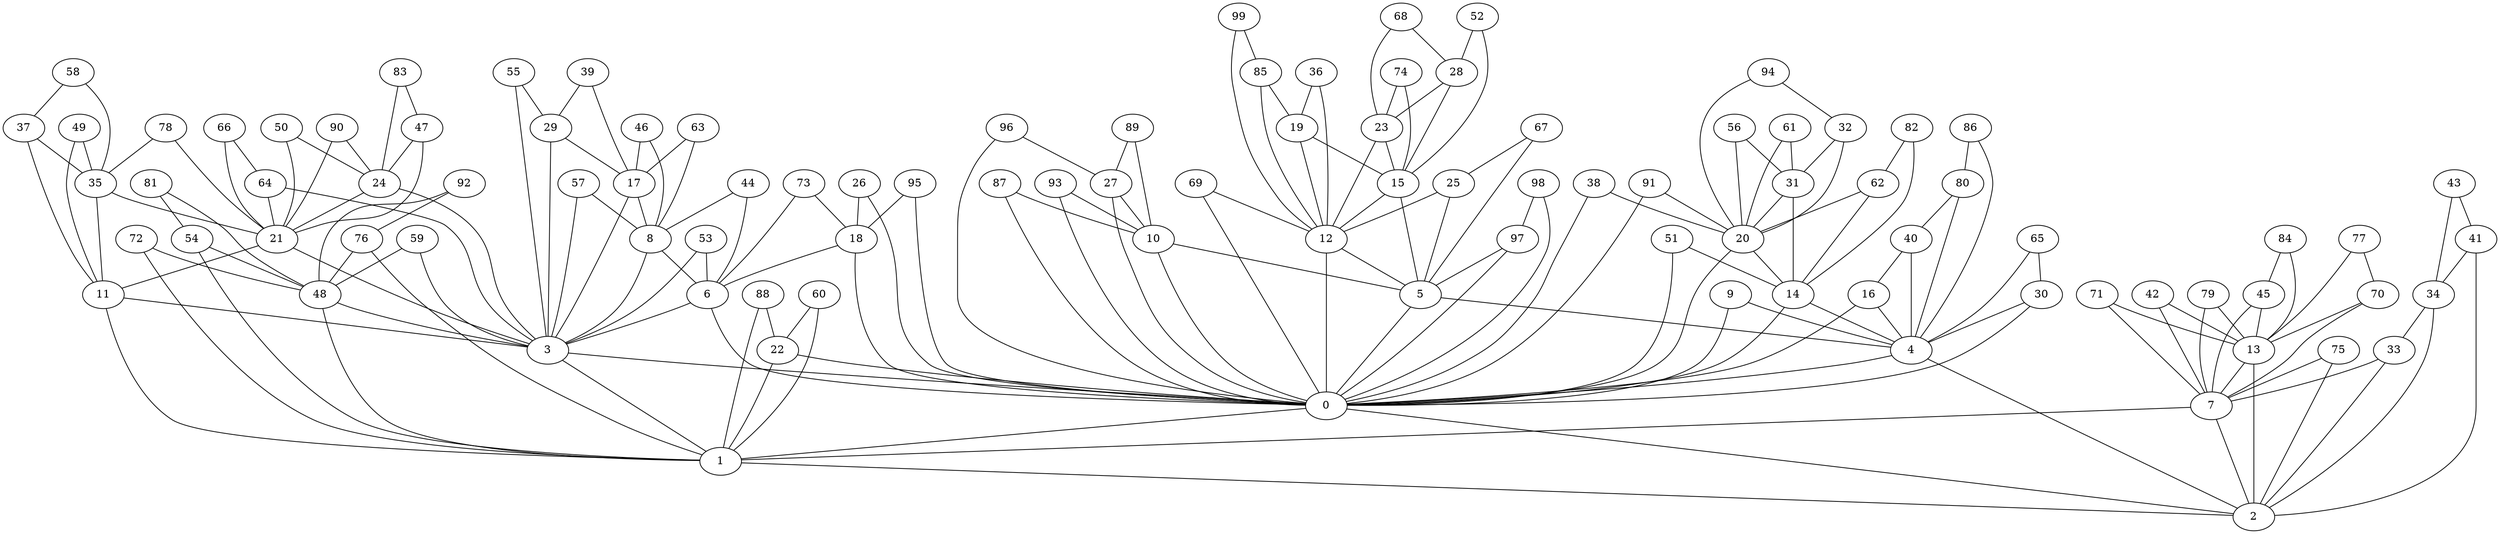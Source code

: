 graph G {
"0";
"1";
"2";
"3";
"4";
"5";
"6";
"7";
"8";
"9";
"10";
"11";
"12";
"13";
"14";
"15";
"16";
"17";
"18";
"19";
"20";
"21";
"22";
"23";
"24";
"25";
"26";
"27";
"28";
"29";
"30";
"31";
"32";
"33";
"34";
"35";
"36";
"37";
"38";
"39";
"40";
"41";
"42";
"43";
"44";
"45";
"46";
"47";
"48";
"49";
"50";
"51";
"52";
"53";
"54";
"55";
"56";
"57";
"58";
"59";
"60";
"61";
"62";
"63";
"64";
"65";
"66";
"67";
"68";
"69";
"70";
"71";
"72";
"73";
"74";
"75";
"76";
"77";
"78";
"79";
"80";
"81";
"82";
"83";
"84";
"85";
"86";
"87";
"88";
"89";
"90";
"91";
"92";
"93";
"94";
"95";
"96";
"97";
"98";
"99";
    "96" -- "27";
    "65" -- "30";
    "47" -- "21";
    "41" -- "2";
    "20" -- "0";
    "44" -- "8";
    "63" -- "8";
    "74" -- "15";
    "70" -- "13";
    "10" -- "0";
    "42" -- "7";
    "58" -- "35";
    "11" -- "1";
    "46" -- "17";
    "98" -- "0";
    "24" -- "3";
    "31" -- "14";
    "45" -- "13";
    "59" -- "48";
    "4" -- "0";
    "44" -- "6";
    "97" -- "5";
    "78" -- "21";
    "54" -- "1";
    "5" -- "4";
    "64" -- "3";
    "16" -- "4";
    "32" -- "20";
    "69" -- "12";
    "21" -- "11";
    "30" -- "0";
    "75" -- "7";
    "0" -- "1";
    "34" -- "33";
    "57" -- "8";
    "41" -- "34";
    "39" -- "17";
    "28" -- "23";
    "52" -- "15";
    "93" -- "0";
    "66" -- "64";
    "24" -- "21";
    "85" -- "19";
    "85" -- "12";
    "27" -- "0";
    "83" -- "24";
    "90" -- "21";
    "88" -- "22";
    "14" -- "0";
    "29" -- "17";
    "79" -- "13";
    "11" -- "3";
    "35" -- "11";
    "26" -- "18";
    "99" -- "85";
    "36" -- "12";
    "60" -- "1";
    "84" -- "45";
    "17" -- "3";
    "87" -- "0";
    "67" -- "5";
    "23" -- "15";
    "55" -- "3";
    "50" -- "21";
    "43" -- "41";
    "56" -- "31";
    "6" -- "3";
    "94" -- "32";
    "68" -- "23";
    "73" -- "6";
    "68" -- "28";
    "31" -- "20";
    "18" -- "0";
    "71" -- "7";
    "90" -- "24";
    "5" -- "0";
    "7" -- "2";
    "96" -- "0";
    "10" -- "5";
    "82" -- "14";
    "94" -- "20";
    "33" -- "2";
    "28" -- "15";
    "54" -- "48";
    "55" -- "29";
    "83" -- "47";
    "23" -- "12";
    "82" -- "62";
    "0" -- "2";
    "81" -- "48";
    "88" -- "1";
    "3" -- "1";
    "50" -- "24";
    "64" -- "21";
    "56" -- "20";
    "48" -- "1";
    "21" -- "3";
    "80" -- "4";
    "38" -- "20";
    "34" -- "2";
    "87" -- "10";
    "19" -- "15";
    "80" -- "40";
    "59" -- "3";
    "39" -- "29";
    "33" -- "7";
    "51" -- "14";
    "81" -- "54";
    "43" -- "34";
    "75" -- "2";
    "47" -- "24";
    "61" -- "20";
    "86" -- "80";
    "13" -- "2";
    "72" -- "1";
    "93" -- "10";
    "22" -- "0";
    "46" -- "8";
    "18" -- "6";
    "91" -- "0";
    "72" -- "48";
    "25" -- "12";
    "12" -- "0";
    "49" -- "35";
    "8" -- "6";
    "40" -- "4";
    "70" -- "7";
    "13" -- "7";
    "19" -- "12";
    "53" -- "3";
    "6" -- "0";
    "71" -- "13";
    "73" -- "18";
    "7" -- "1";
    "9" -- "0";
    "84" -- "13";
    "65" -- "4";
    "4" -- "2";
    "78" -- "35";
    "97" -- "0";
    "49" -- "11";
    "74" -- "23";
    "35" -- "21";
    "16" -- "0";
    "69" -- "0";
    "48" -- "3";
    "3" -- "0";
    "67" -- "25";
    "32" -- "31";
    "99" -- "12";
    "37" -- "35";
    "1" -- "2";
    "61" -- "31";
    "9" -- "4";
    "76" -- "1";
    "12" -- "5";
    "36" -- "19";
    "89" -- "10";
    "63" -- "17";
    "25" -- "5";
    "52" -- "28";
    "27" -- "10";
    "95" -- "0";
    "92" -- "76";
    "76" -- "48";
    "77" -- "13";
    "37" -- "11";
    "51" -- "0";
    "40" -- "16";
    "45" -- "7";
    "14" -- "4";
    "62" -- "20";
    "66" -- "21";
    "38" -- "0";
    "15" -- "5";
    "58" -- "37";
    "86" -- "4";
    "17" -- "8";
    "20" -- "14";
    "60" -- "22";
    "98" -- "97";
    "15" -- "12";
    "57" -- "3";
    "22" -- "1";
    "26" -- "0";
    "79" -- "7";
    "62" -- "14";
    "89" -- "27";
    "53" -- "6";
    "92" -- "48";
    "8" -- "3";
    "77" -- "70";
    "29" -- "3";
    "95" -- "18";
    "42" -- "13";
    "30" -- "4";
    "91" -- "20";
}
